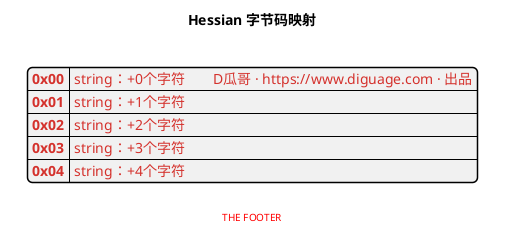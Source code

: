 {
  "sha1": "oe5gtv95t0jes1pw2kxhd5uk71n6slr",
  "insertion": {
    "when": "2024-06-04T17:28:39.763Z",
    "url": "https://github.com/plantuml/plantuml/issues/1085#issuecomment-1383135590",
    "user": "plantuml@gmail.com"
  }
}
@startuml
title **Hessian 字节码映射**

label l [
{{json
{
  "<color:D4312C>0x00": "<color:D4312C>string：+0个字符    　D瓜哥 · https://www.diguage.com · 出品",
  "<color:D4312C>0x01": "<color:D4312C>string：+1个字符",
  "<color:D4312C>0x02": "<color:D4312C>string：+2个字符",
  "<color:D4312C>0x03": "<color:D4312C>string：+3个字符",
  "<color:D4312C>0x04": "<color:D4312C>string：+4个字符"
}
}}
]

footer <color:red>THE FOOTER
@enduml
